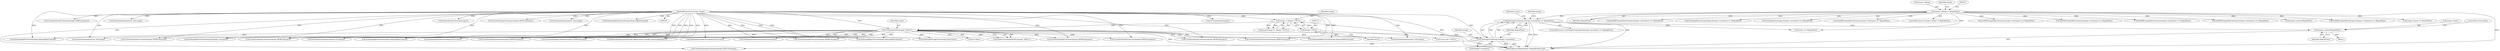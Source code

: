 digraph "0_ImageMagick_d63a3c5729df59f183e9e110d5d8385d17caaad0@pointer" {
"1000236" [label="(Call,image->matte=MagickFalse)"];
"1000223" [label="(Call,SetImageGray(image,&image->exception) == MagickFalse)"];
"1000224" [label="(Call,SetImageGray(image,&image->exception))"];
"1000147" [label="(Call,GetImageArtifact(image,\"dither\"))"];
"1000109" [label="(Call,image != (Image *) NULL)"];
"1000101" [label="(MethodParameterIn,Image *image)"];
"1000111" [label="(Call,(Image *) NULL)"];
"1000115" [label="(Call,image->debug != MagickFalse)"];
"1000113" [label="(Identifier,NULL)"];
"1000145" [label="(Call,artifact=GetImageArtifact(image,\"dither\"))"];
"1000516" [label="(Call,SetImageStorageClass(image,DirectClass))"];
"1000241" [label="(ControlStructure,break;)"];
"1000332" [label="(Call,TransformImageColorspace(image,sRGBColorspace))"];
"1000548" [label="(Call,TransformImageColorspace(image,CMYKColorspace))"];
"1000232" [label="(Identifier,status)"];
"1000240" [label="(Identifier,MagickFalse)"];
"1000417" [label="(Call,IssRGBCompatibleColorspace(image->colorspace) == MagickFalse)"];
"1000563" [label="(Call,image->matte == MagickFalse)"];
"1000115" [label="(Call,image->debug != MagickFalse)"];
"1000348" [label="(Call,BilevelImageChannel(image,AlphaChannel,(double) QuantumRange/2.0))"];
"1000436" [label="(Call,SetImageStorageClass(image,DirectClass))"];
"1000559" [label="(Call,SetImageStorageClass(image,DirectClass))"];
"1000224" [label="(Call,SetImageGray(image,&image->exception))"];
"1000119" [label="(Identifier,MagickFalse)"];
"1000222" [label="(ControlStructure,if (SetImageGray(image,&image->exception) == MagickFalse))"];
"1000543" [label="(Call,TransformImageColorspace(image,sRGBColorspace))"];
"1000233" [label="(Call,TransformImageColorspace(image,GRAYColorspace))"];
"1000237" [label="(Call,image->matte)"];
"1000236" [label="(Call,image->matte=MagickFalse)"];
"1000570" [label="(Call,SetImageAlphaChannel(image,OpaqueAlphaChannel))"];
"1000492" [label="(Call,IssRGBCompatibleColorspace(image->colorspace) == MagickFalse)"];
"1000221" [label="(Block,)"];
"1000467" [label="(Call,SetImageStorageClass(image,DirectClass))"];
"1000168" [label="(Call,SetImageMonochrome(image,&image->exception) == MagickFalse)"];
"1000245" [label="(Call,SetImageGray(image,&image->exception) == MagickFalse)"];
"1000425" [label="(Call,TransformImageColorspace(image,sRGBColorspace))"];
"1000226" [label="(Call,&image->exception)"];
"1000273" [label="(Call,IssRGBCompatibleColorspace(image->colorspace) == MagickFalse)"];
"1000147" [label="(Call,GetImageArtifact(image,\"dither\"))"];
"1000114" [label="(ControlStructure,if (image->debug != MagickFalse))"];
"1000230" [label="(Identifier,MagickFalse)"];
"1000381" [label="(Call,TransformImageColorspace(image,sRGBColorspace))"];
"1000116" [label="(Call,image->debug)"];
"1000594" [label="(MethodReturn,MagickExport MagickBooleanType)"];
"1000456" [label="(Call,TransformImageColorspace(image,sRGBColorspace))"];
"1000148" [label="(Identifier,image)"];
"1000184" [label="(Call,NormalizeImage(image))"];
"1000448" [label="(Call,IssRGBCompatibleColorspace(image->colorspace) == MagickFalse)"];
"1000281" [label="(Call,TransformImageColorspace(image,sRGBColorspace))"];
"1000343" [label="(Call,SetImageAlphaChannel(image,OpaqueAlphaChannel))"];
"1000111" [label="(Call,(Image *) NULL)"];
"1000406" [label="(Call,QuantizeImage(quantize_info,image))"];
"1000478" [label="(Call,SetImageAlphaChannel(image,OpaqueAlphaChannel))"];
"1000108" [label="(Call,assert(image != (Image *) NULL))"];
"1000255" [label="(Call,TransformImageColorspace(image,GRAYColorspace))"];
"1000373" [label="(Call,IssRGBCompatibleColorspace(image->colorspace) == MagickFalse)"];
"1000535" [label="(Call,IssRGBCompatibleColorspace(image->colorspace) == MagickFalse)"];
"1000223" [label="(Call,SetImageGray(image,&image->exception) == MagickFalse)"];
"1000225" [label="(Identifier,image)"];
"1000109" [label="(Call,image != (Image *) NULL)"];
"1000308" [label="(Call,QuantizeImage(quantize_info,image))"];
"1000362" [label="(Call,QuantizeImage(quantize_info,image))"];
"1000324" [label="(Call,IssRGBCompatibleColorspace(image->colorspace) == MagickFalse)"];
"1000519" [label="(Call,image->matte=MagickFalse)"];
"1000505" [label="(Call,TransformImageColorspace(image,CMYKColorspace))"];
"1000169" [label="(Call,SetImageMonochrome(image,&image->exception))"];
"1000500" [label="(Call,TransformImageColorspace(image,sRGBColorspace))"];
"1000211" [label="(Call,AcquireImageColormap(image,2))"];
"1000153" [label="(Call,(const char *) NULL)"];
"1000238" [label="(Identifier,image)"];
"1000101" [label="(MethodParameterIn,Image *image)"];
"1000149" [label="(Literal,\"dither\")"];
"1000246" [label="(Call,SetImageGray(image,&image->exception))"];
"1000179" [label="(Call,TransformImageColorspace(image,GRAYColorspace))"];
"1000110" [label="(Identifier,image)"];
"1000202" [label="(Call,QuantizeImage(quantize_info,image))"];
"1000129" [label="(Identifier,image)"];
"1000392" [label="(Call,SetImageAlphaChannel(image,OpaqueAlphaChannel))"];
"1000266" [label="(Call,SetImageAlphaChannel(image,OpaqueAlphaChannel))"];
"1000582" [label="(Call,status == MagickFalse)"];
"1000236" -> "1000221"  [label="AST: "];
"1000236" -> "1000240"  [label="CFG: "];
"1000237" -> "1000236"  [label="AST: "];
"1000240" -> "1000236"  [label="AST: "];
"1000241" -> "1000236"  [label="CFG: "];
"1000236" -> "1000594"  [label="DDG: "];
"1000223" -> "1000236"  [label="DDG: "];
"1000223" -> "1000222"  [label="AST: "];
"1000223" -> "1000230"  [label="CFG: "];
"1000224" -> "1000223"  [label="AST: "];
"1000230" -> "1000223"  [label="AST: "];
"1000232" -> "1000223"  [label="CFG: "];
"1000238" -> "1000223"  [label="CFG: "];
"1000223" -> "1000594"  [label="DDG: "];
"1000223" -> "1000594"  [label="DDG: "];
"1000224" -> "1000223"  [label="DDG: "];
"1000224" -> "1000223"  [label="DDG: "];
"1000115" -> "1000223"  [label="DDG: "];
"1000223" -> "1000582"  [label="DDG: "];
"1000224" -> "1000226"  [label="CFG: "];
"1000225" -> "1000224"  [label="AST: "];
"1000226" -> "1000224"  [label="AST: "];
"1000230" -> "1000224"  [label="CFG: "];
"1000224" -> "1000594"  [label="DDG: "];
"1000224" -> "1000594"  [label="DDG: "];
"1000147" -> "1000224"  [label="DDG: "];
"1000101" -> "1000224"  [label="DDG: "];
"1000224" -> "1000233"  [label="DDG: "];
"1000147" -> "1000145"  [label="AST: "];
"1000147" -> "1000149"  [label="CFG: "];
"1000148" -> "1000147"  [label="AST: "];
"1000149" -> "1000147"  [label="AST: "];
"1000145" -> "1000147"  [label="CFG: "];
"1000147" -> "1000594"  [label="DDG: "];
"1000147" -> "1000145"  [label="DDG: "];
"1000147" -> "1000145"  [label="DDG: "];
"1000109" -> "1000147"  [label="DDG: "];
"1000101" -> "1000147"  [label="DDG: "];
"1000147" -> "1000169"  [label="DDG: "];
"1000147" -> "1000246"  [label="DDG: "];
"1000147" -> "1000281"  [label="DDG: "];
"1000147" -> "1000308"  [label="DDG: "];
"1000147" -> "1000332"  [label="DDG: "];
"1000147" -> "1000343"  [label="DDG: "];
"1000147" -> "1000348"  [label="DDG: "];
"1000147" -> "1000381"  [label="DDG: "];
"1000147" -> "1000392"  [label="DDG: "];
"1000147" -> "1000406"  [label="DDG: "];
"1000147" -> "1000425"  [label="DDG: "];
"1000147" -> "1000436"  [label="DDG: "];
"1000147" -> "1000456"  [label="DDG: "];
"1000147" -> "1000467"  [label="DDG: "];
"1000147" -> "1000478"  [label="DDG: "];
"1000147" -> "1000500"  [label="DDG: "];
"1000147" -> "1000505"  [label="DDG: "];
"1000147" -> "1000516"  [label="DDG: "];
"1000147" -> "1000543"  [label="DDG: "];
"1000147" -> "1000548"  [label="DDG: "];
"1000147" -> "1000559"  [label="DDG: "];
"1000147" -> "1000570"  [label="DDG: "];
"1000109" -> "1000108"  [label="AST: "];
"1000109" -> "1000111"  [label="CFG: "];
"1000110" -> "1000109"  [label="AST: "];
"1000111" -> "1000109"  [label="AST: "];
"1000108" -> "1000109"  [label="CFG: "];
"1000109" -> "1000594"  [label="DDG: "];
"1000109" -> "1000108"  [label="DDG: "];
"1000109" -> "1000108"  [label="DDG: "];
"1000101" -> "1000109"  [label="DDG: "];
"1000111" -> "1000109"  [label="DDG: "];
"1000101" -> "1000100"  [label="AST: "];
"1000101" -> "1000594"  [label="DDG: "];
"1000101" -> "1000169"  [label="DDG: "];
"1000101" -> "1000179"  [label="DDG: "];
"1000101" -> "1000184"  [label="DDG: "];
"1000101" -> "1000202"  [label="DDG: "];
"1000101" -> "1000211"  [label="DDG: "];
"1000101" -> "1000233"  [label="DDG: "];
"1000101" -> "1000246"  [label="DDG: "];
"1000101" -> "1000255"  [label="DDG: "];
"1000101" -> "1000266"  [label="DDG: "];
"1000101" -> "1000281"  [label="DDG: "];
"1000101" -> "1000308"  [label="DDG: "];
"1000101" -> "1000332"  [label="DDG: "];
"1000101" -> "1000343"  [label="DDG: "];
"1000101" -> "1000348"  [label="DDG: "];
"1000101" -> "1000362"  [label="DDG: "];
"1000101" -> "1000381"  [label="DDG: "];
"1000101" -> "1000392"  [label="DDG: "];
"1000101" -> "1000406"  [label="DDG: "];
"1000101" -> "1000425"  [label="DDG: "];
"1000101" -> "1000436"  [label="DDG: "];
"1000101" -> "1000456"  [label="DDG: "];
"1000101" -> "1000467"  [label="DDG: "];
"1000101" -> "1000478"  [label="DDG: "];
"1000101" -> "1000500"  [label="DDG: "];
"1000101" -> "1000505"  [label="DDG: "];
"1000101" -> "1000516"  [label="DDG: "];
"1000101" -> "1000543"  [label="DDG: "];
"1000101" -> "1000548"  [label="DDG: "];
"1000101" -> "1000559"  [label="DDG: "];
"1000101" -> "1000570"  [label="DDG: "];
"1000111" -> "1000113"  [label="CFG: "];
"1000112" -> "1000111"  [label="AST: "];
"1000113" -> "1000111"  [label="AST: "];
"1000111" -> "1000153"  [label="DDG: "];
"1000115" -> "1000114"  [label="AST: "];
"1000115" -> "1000119"  [label="CFG: "];
"1000116" -> "1000115"  [label="AST: "];
"1000119" -> "1000115"  [label="AST: "];
"1000121" -> "1000115"  [label="CFG: "];
"1000129" -> "1000115"  [label="CFG: "];
"1000115" -> "1000594"  [label="DDG: "];
"1000115" -> "1000594"  [label="DDG: "];
"1000115" -> "1000168"  [label="DDG: "];
"1000115" -> "1000245"  [label="DDG: "];
"1000115" -> "1000273"  [label="DDG: "];
"1000115" -> "1000324"  [label="DDG: "];
"1000115" -> "1000373"  [label="DDG: "];
"1000115" -> "1000417"  [label="DDG: "];
"1000115" -> "1000448"  [label="DDG: "];
"1000115" -> "1000492"  [label="DDG: "];
"1000115" -> "1000519"  [label="DDG: "];
"1000115" -> "1000535"  [label="DDG: "];
"1000115" -> "1000563"  [label="DDG: "];
"1000115" -> "1000582"  [label="DDG: "];
}
